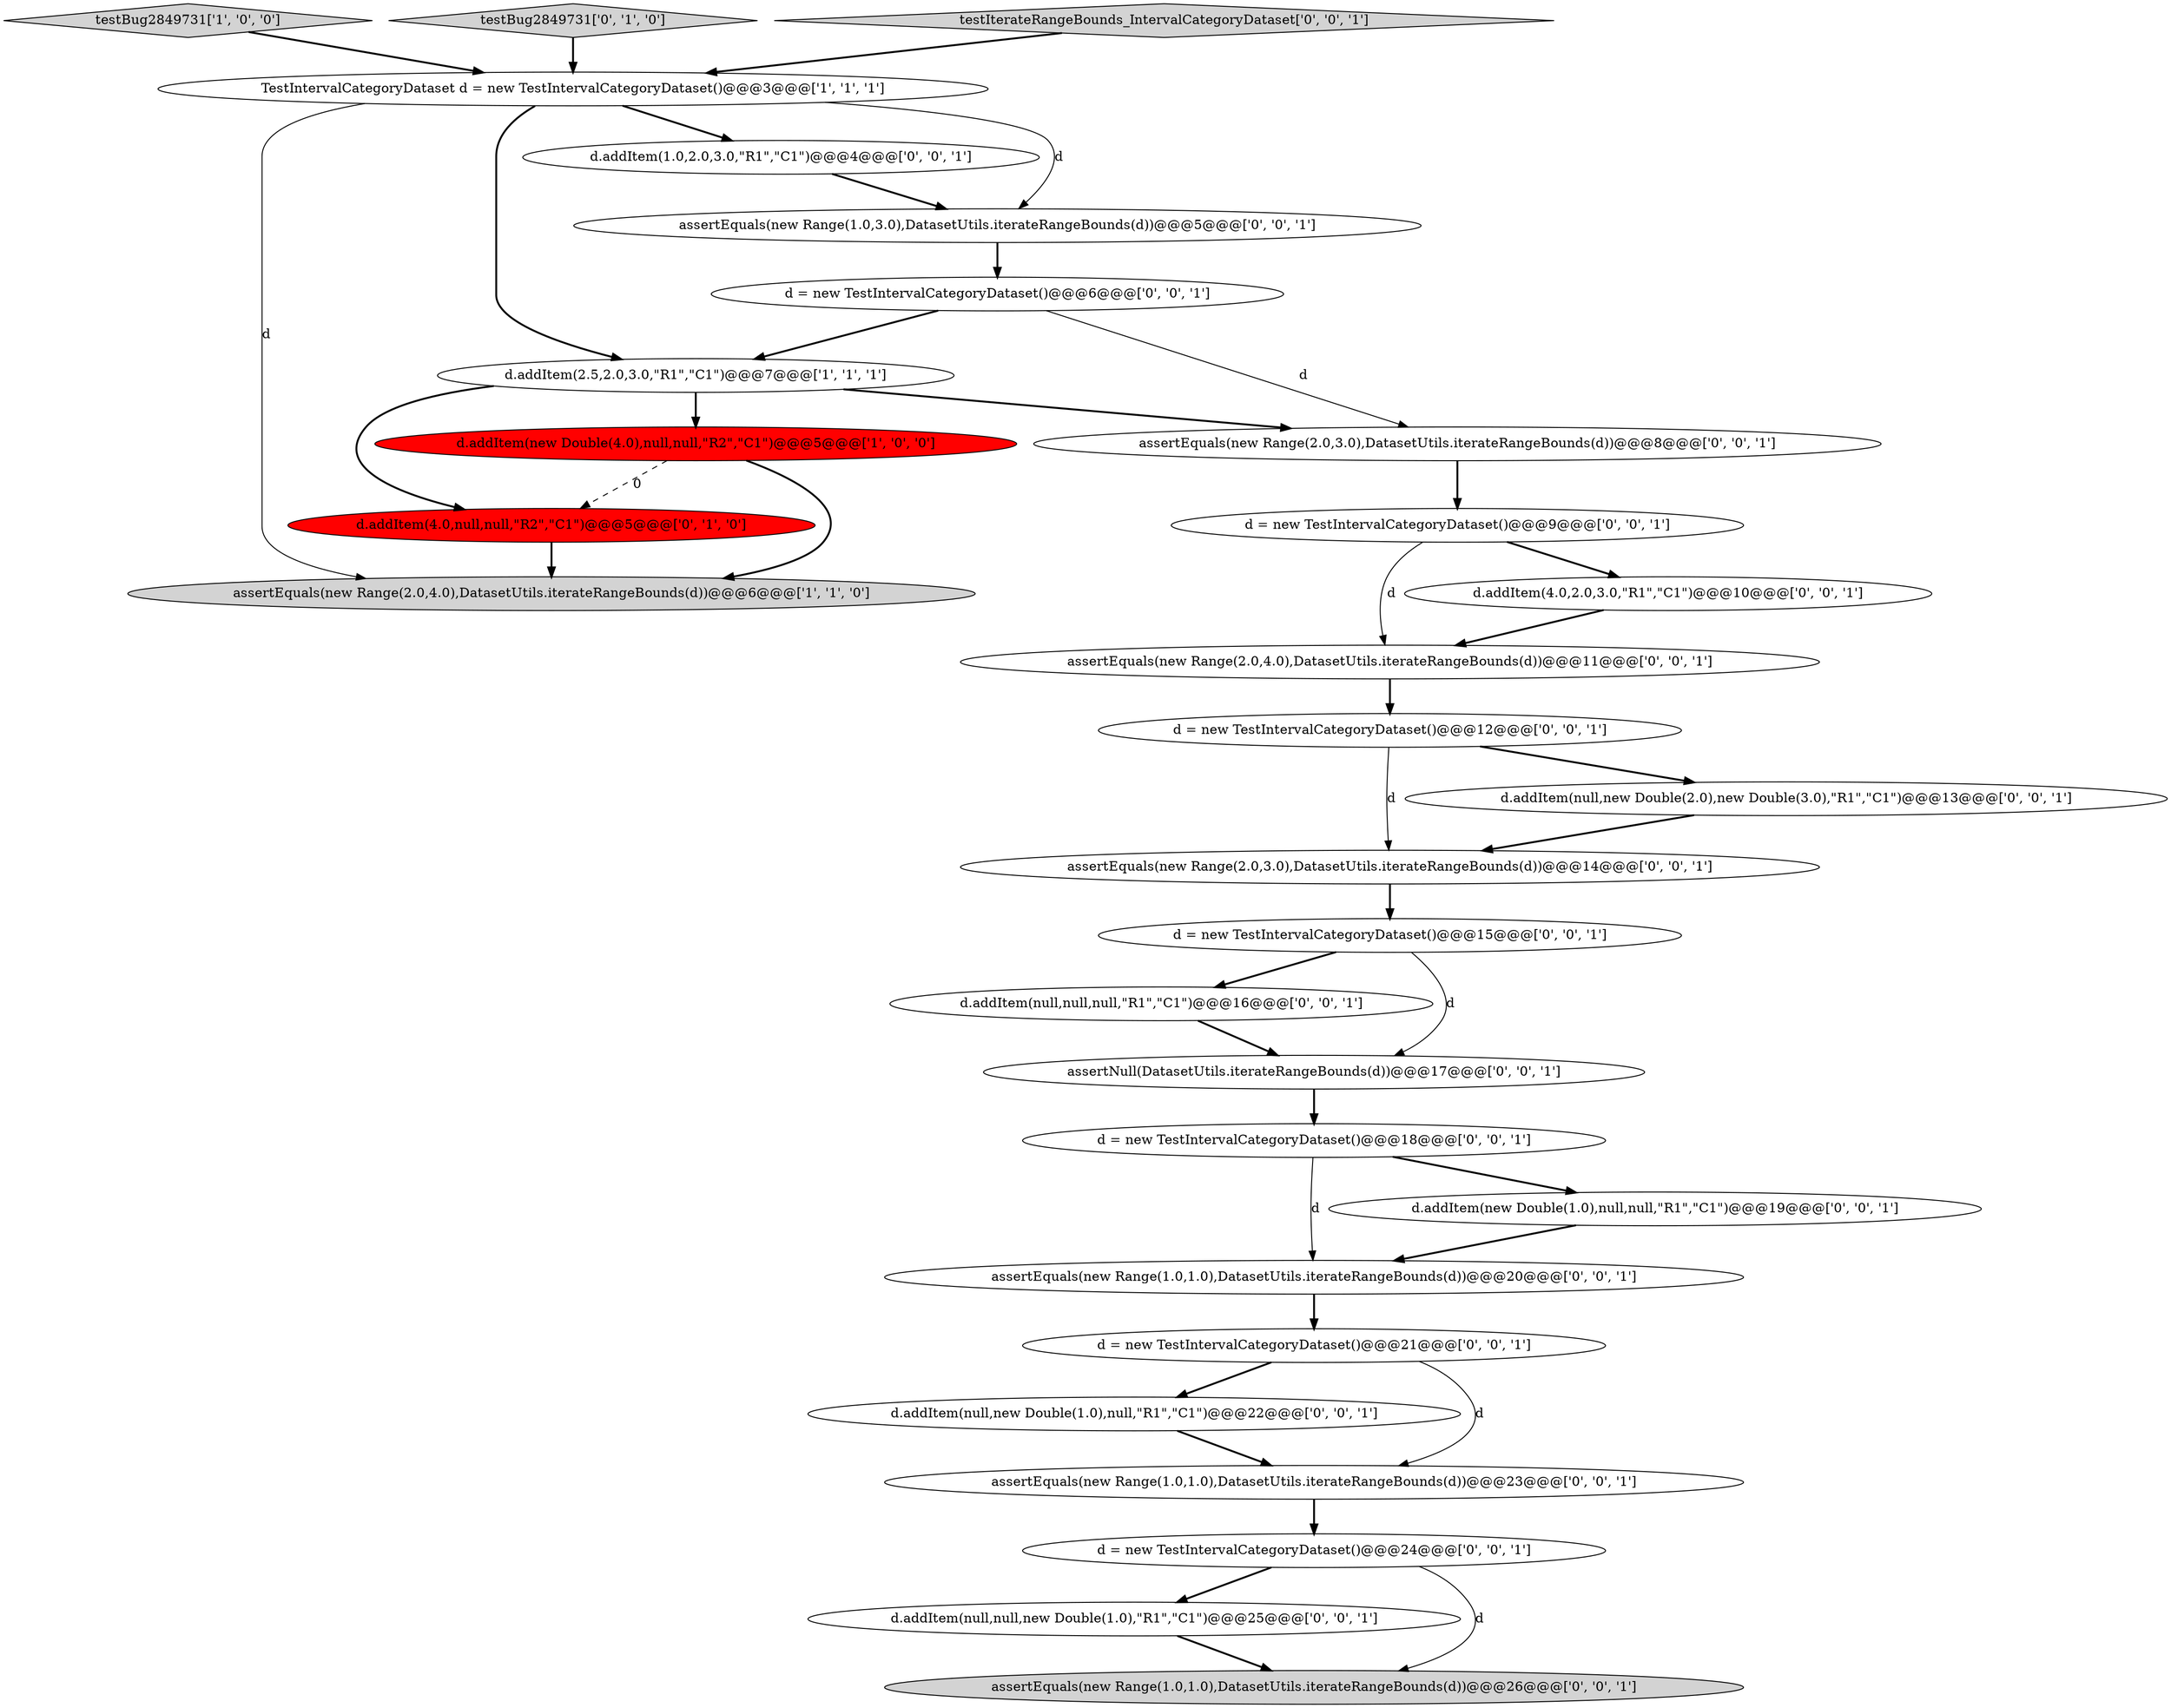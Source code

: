 digraph {
0 [style = filled, label = "testBug2849731['1', '0', '0']", fillcolor = lightgray, shape = diamond image = "AAA0AAABBB1BBB"];
13 [style = filled, label = "assertEquals(new Range(2.0,3.0),DatasetUtils.iterateRangeBounds(d))@@@8@@@['0', '0', '1']", fillcolor = white, shape = ellipse image = "AAA0AAABBB3BBB"];
29 [style = filled, label = "assertEquals(new Range(2.0,3.0),DatasetUtils.iterateRangeBounds(d))@@@14@@@['0', '0', '1']", fillcolor = white, shape = ellipse image = "AAA0AAABBB3BBB"];
2 [style = filled, label = "d.addItem(new Double(4.0),null,null,\"R2\",\"C1\")@@@5@@@['1', '0', '0']", fillcolor = red, shape = ellipse image = "AAA1AAABBB1BBB"];
7 [style = filled, label = "d.addItem(1.0,2.0,3.0,\"R1\",\"C1\")@@@4@@@['0', '0', '1']", fillcolor = white, shape = ellipse image = "AAA0AAABBB3BBB"];
14 [style = filled, label = "d.addItem(null,new Double(2.0),new Double(3.0),\"R1\",\"C1\")@@@13@@@['0', '0', '1']", fillcolor = white, shape = ellipse image = "AAA0AAABBB3BBB"];
4 [style = filled, label = "assertEquals(new Range(2.0,4.0),DatasetUtils.iterateRangeBounds(d))@@@6@@@['1', '1', '0']", fillcolor = lightgray, shape = ellipse image = "AAA0AAABBB1BBB"];
18 [style = filled, label = "d.addItem(null,new Double(1.0),null,\"R1\",\"C1\")@@@22@@@['0', '0', '1']", fillcolor = white, shape = ellipse image = "AAA0AAABBB3BBB"];
1 [style = filled, label = "TestIntervalCategoryDataset d = new TestIntervalCategoryDataset()@@@3@@@['1', '1', '1']", fillcolor = white, shape = ellipse image = "AAA0AAABBB1BBB"];
27 [style = filled, label = "d = new TestIntervalCategoryDataset()@@@15@@@['0', '0', '1']", fillcolor = white, shape = ellipse image = "AAA0AAABBB3BBB"];
10 [style = filled, label = "d.addItem(4.0,2.0,3.0,\"R1\",\"C1\")@@@10@@@['0', '0', '1']", fillcolor = white, shape = ellipse image = "AAA0AAABBB3BBB"];
6 [style = filled, label = "d.addItem(4.0,null,null,\"R2\",\"C1\")@@@5@@@['0', '1', '0']", fillcolor = red, shape = ellipse image = "AAA1AAABBB2BBB"];
3 [style = filled, label = "d.addItem(2.5,2.0,3.0,\"R1\",\"C1\")@@@7@@@['1', '1', '1']", fillcolor = white, shape = ellipse image = "AAA0AAABBB1BBB"];
20 [style = filled, label = "d = new TestIntervalCategoryDataset()@@@18@@@['0', '0', '1']", fillcolor = white, shape = ellipse image = "AAA0AAABBB3BBB"];
5 [style = filled, label = "testBug2849731['0', '1', '0']", fillcolor = lightgray, shape = diamond image = "AAA0AAABBB2BBB"];
25 [style = filled, label = "assertEquals(new Range(1.0,1.0),DatasetUtils.iterateRangeBounds(d))@@@20@@@['0', '0', '1']", fillcolor = white, shape = ellipse image = "AAA0AAABBB3BBB"];
24 [style = filled, label = "assertEquals(new Range(2.0,4.0),DatasetUtils.iterateRangeBounds(d))@@@11@@@['0', '0', '1']", fillcolor = white, shape = ellipse image = "AAA0AAABBB3BBB"];
28 [style = filled, label = "d = new TestIntervalCategoryDataset()@@@6@@@['0', '0', '1']", fillcolor = white, shape = ellipse image = "AAA0AAABBB3BBB"];
17 [style = filled, label = "testIterateRangeBounds_IntervalCategoryDataset['0', '0', '1']", fillcolor = lightgray, shape = diamond image = "AAA0AAABBB3BBB"];
22 [style = filled, label = "assertEquals(new Range(1.0,1.0),DatasetUtils.iterateRangeBounds(d))@@@23@@@['0', '0', '1']", fillcolor = white, shape = ellipse image = "AAA0AAABBB3BBB"];
12 [style = filled, label = "d.addItem(null,null,null,\"R1\",\"C1\")@@@16@@@['0', '0', '1']", fillcolor = white, shape = ellipse image = "AAA0AAABBB3BBB"];
9 [style = filled, label = "d = new TestIntervalCategoryDataset()@@@12@@@['0', '0', '1']", fillcolor = white, shape = ellipse image = "AAA0AAABBB3BBB"];
19 [style = filled, label = "d.addItem(null,null,new Double(1.0),\"R1\",\"C1\")@@@25@@@['0', '0', '1']", fillcolor = white, shape = ellipse image = "AAA0AAABBB3BBB"];
8 [style = filled, label = "assertEquals(new Range(1.0,3.0),DatasetUtils.iterateRangeBounds(d))@@@5@@@['0', '0', '1']", fillcolor = white, shape = ellipse image = "AAA0AAABBB3BBB"];
16 [style = filled, label = "d.addItem(new Double(1.0),null,null,\"R1\",\"C1\")@@@19@@@['0', '0', '1']", fillcolor = white, shape = ellipse image = "AAA0AAABBB3BBB"];
15 [style = filled, label = "d = new TestIntervalCategoryDataset()@@@24@@@['0', '0', '1']", fillcolor = white, shape = ellipse image = "AAA0AAABBB3BBB"];
23 [style = filled, label = "assertEquals(new Range(1.0,1.0),DatasetUtils.iterateRangeBounds(d))@@@26@@@['0', '0', '1']", fillcolor = lightgray, shape = ellipse image = "AAA0AAABBB3BBB"];
26 [style = filled, label = "assertNull(DatasetUtils.iterateRangeBounds(d))@@@17@@@['0', '0', '1']", fillcolor = white, shape = ellipse image = "AAA0AAABBB3BBB"];
21 [style = filled, label = "d = new TestIntervalCategoryDataset()@@@21@@@['0', '0', '1']", fillcolor = white, shape = ellipse image = "AAA0AAABBB3BBB"];
11 [style = filled, label = "d = new TestIntervalCategoryDataset()@@@9@@@['0', '0', '1']", fillcolor = white, shape = ellipse image = "AAA0AAABBB3BBB"];
8->28 [style = bold, label=""];
22->15 [style = bold, label=""];
17->1 [style = bold, label=""];
27->12 [style = bold, label=""];
10->24 [style = bold, label=""];
21->22 [style = solid, label="d"];
1->3 [style = bold, label=""];
9->29 [style = solid, label="d"];
20->25 [style = solid, label="d"];
3->6 [style = bold, label=""];
26->20 [style = bold, label=""];
16->25 [style = bold, label=""];
12->26 [style = bold, label=""];
15->19 [style = bold, label=""];
7->8 [style = bold, label=""];
1->4 [style = solid, label="d"];
2->4 [style = bold, label=""];
1->7 [style = bold, label=""];
13->11 [style = bold, label=""];
27->26 [style = solid, label="d"];
21->18 [style = bold, label=""];
15->23 [style = solid, label="d"];
6->4 [style = bold, label=""];
5->1 [style = bold, label=""];
29->27 [style = bold, label=""];
18->22 [style = bold, label=""];
20->16 [style = bold, label=""];
3->2 [style = bold, label=""];
11->10 [style = bold, label=""];
0->1 [style = bold, label=""];
19->23 [style = bold, label=""];
11->24 [style = solid, label="d"];
14->29 [style = bold, label=""];
9->14 [style = bold, label=""];
3->13 [style = bold, label=""];
28->13 [style = solid, label="d"];
2->6 [style = dashed, label="0"];
28->3 [style = bold, label=""];
1->8 [style = solid, label="d"];
24->9 [style = bold, label=""];
25->21 [style = bold, label=""];
}
